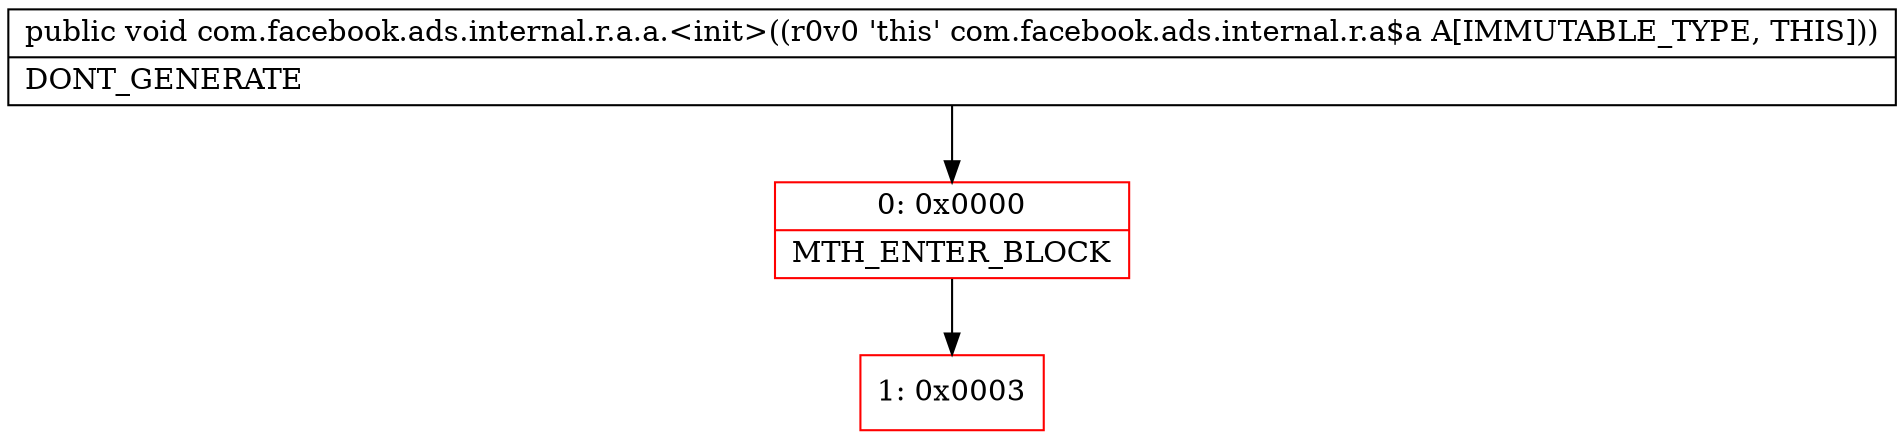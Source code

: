 digraph "CFG forcom.facebook.ads.internal.r.a.a.\<init\>()V" {
subgraph cluster_Region_1812436220 {
label = "R(0)";
node [shape=record,color=blue];
}
Node_0 [shape=record,color=red,label="{0\:\ 0x0000|MTH_ENTER_BLOCK\l}"];
Node_1 [shape=record,color=red,label="{1\:\ 0x0003}"];
MethodNode[shape=record,label="{public void com.facebook.ads.internal.r.a.a.\<init\>((r0v0 'this' com.facebook.ads.internal.r.a$a A[IMMUTABLE_TYPE, THIS]))  | DONT_GENERATE\l}"];
MethodNode -> Node_0;
Node_0 -> Node_1;
}

